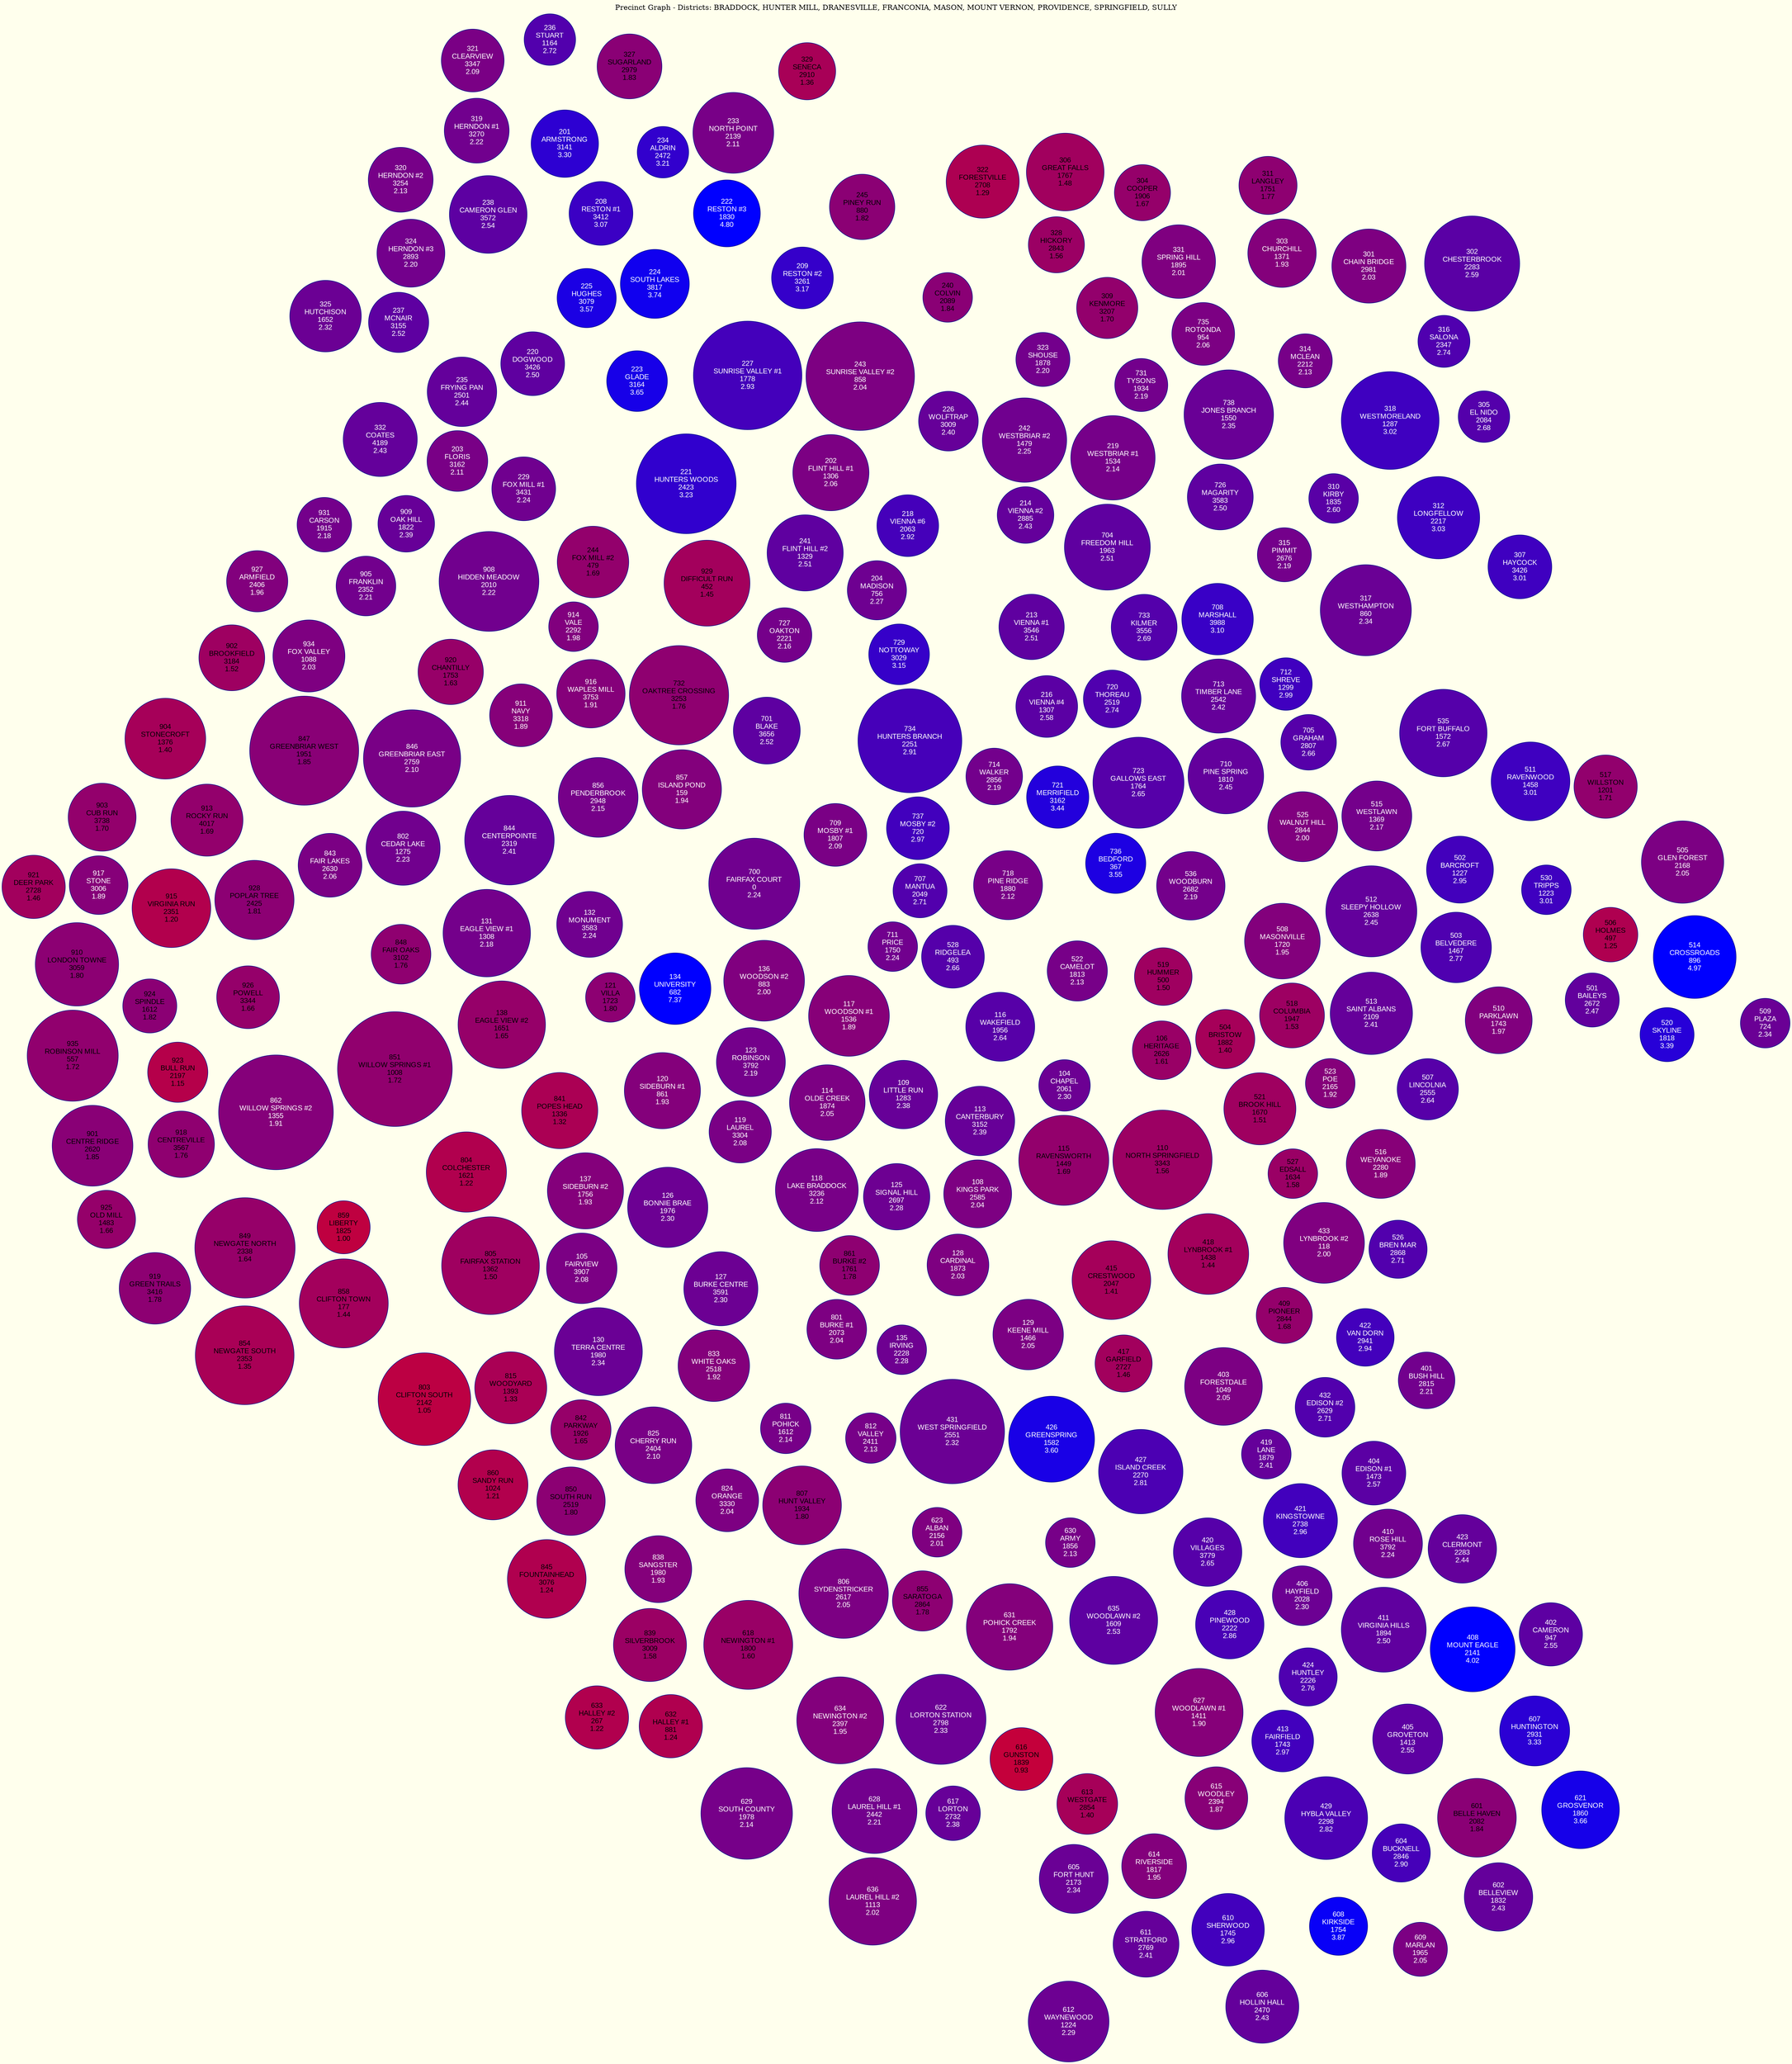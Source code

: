 strict graph G {
	graph [bb="0,0,3396.6,4077.5",
		beautify=true,
		bgcolor="#FFFFED",
		label="Precinct Graph - Districts: BRADDOCK, HUNTER MILL, DRANESVILLE, FRANCONIA, MASON, MOUNT VERNON, PROVIDENCE, SPRINGFIELD, SULLY",
		labelloc=t,
		layout=sfdp,
		lheight=0.21,
		lp="1698.3,4066",
		lwidth=15.18,
		model=subset,
		overlap=false,
		rotation=115,
		smoothing=triangle,
		splines=none
	];
	node [color=darkblue,
		fontname=Arial,
		label="\N",
		shape=circle,
		style=filled
	];
	edge [color="#666666"];
	subgraph BRADDOCK {
		graph [color=blue,
			label="District BRADDOCK"
		];
		104	[fillcolor="#6c0093",
			fontcolor=white,
			height=1.3889,
			label="104\nCHAPEL\n2061\n2.30",
			pos="1562.2,2142.9",
			width=1.3889];
		106	[fillcolor="#990066",
			fontcolor=black,
			height=1.5833,
			label="106\nHERITAGE\n2626\n1.61",
			pos="1683.4,2315.8",
			width=1.5833];
		104 -- 106;
		108	[fillcolor="#7d0082",
			fontcolor=white,
			height=1.8333,
			label="108\nKINGS PARK\n2585\n2.04",
			pos="1228.5,2220",
			width=1.8333];
		104 -- 108;
		113	[fillcolor="#670098",
			fontcolor=white,
			height=1.875,
			label="113\nCANTERBURY\n3152\n2.39",
			pos="1356.8,2078.4",
			width=1.875];
		104 -- 113;
		115	[fillcolor="#93006c",
			fontcolor=black,
			height=2.4306,
			label="115\nRAVENSWORTH\n1449\n1.69",
			pos="1390.1,2293.3",
			width=2.4306];
		104 -- 115;
		116	[fillcolor="#5700a8",
			fontcolor=white,
			height=1.8611,
			label="116\nWAKEFIELD\n1956\n2.64",
			pos="1540.8,2017.3",
			width=1.8611];
		104 -- 116;
		522	[fillcolor="#770088",
			fontcolor=white,
			height=1.625,
			label="522\nCAMELOT\n1813\n2.13",
			pos="1729.9,2062.5",
			width=1.625];
		104 -- 522;
		110	[fillcolor="#9c0063",
			fontcolor=black,
			height=2.6806,
			label="110\nNORTH SPRINGFIELD\n3343\n1.56",
			pos="1563.6,2485.4",
			width=2.6806];
		106 -- 110;
		504	[fillcolor="#a60059",
			fontcolor=black,
			height=1.5972,
			label="504\nBRISTOW\n1882\n1.40",
			pos="1807.3,2424.1",
			width=1.5972];
		106 -- 504;
		519	[fillcolor="#9f0060",
			fontcolor=black,
			height=1.5556,
			label="519\nHUMMER\n500\n1.50",
			pos="1838.4,2237.9",
			width=1.5556];
		106 -- 519;
		521	[fillcolor="#9f0060",
			fontcolor=black,
			height=1.9444,
			label="521\nBROOK HILL\n1670\n1.51",
			pos="1739.2,2560",
			width=1.9444];
		106 -- 521;
		108 -- 113;
		108 -- 115;
		125	[fillcolor="#6d0092",
			fontcolor=white,
			height=1.7917,
			label="125\nSIGNAL HILL\n2697\n2.28",
			pos="1156,2053.3",
			width=1.7917];
		108 -- 125;
		128	[fillcolor="#7e0081",
			fontcolor=white,
			height=1.6667,
			label="128\nCARDINAL\n1873\n2.03",
			pos="1094.4,2323.7",
			width=1.6667];
		108 -- 128;
		113 -- 116;
		113 -- 125;
		116 -- 522;
		117	[fillcolor="#870078",
			fontcolor=white,
			height=2.1806,
			label="117\nWOODSON #1\n1536\n1.89",
			pos="1449.6,1783.3",
			width=2.1806];
		116 -- 117;
		528	[fillcolor="#5500aa",
			fontcolor=white,
			height=1.6944,
			label="528\nRIDGELEA\n493\n2.66",
			pos="1669.2,1881.2",
			width=1.6944];
		116 -- 528;
		110 -- 115;
		110 -- 521;
		415	[fillcolor="#a5005a",
			fontcolor=black,
			height=2.125,
			label="415\nCRESTWOOD\n2047\n1.41",
			pos="1250.8,2482.4",
			width=2.125];
		110 -- 415;
		418	[fillcolor="#a3005c",
			fontcolor=black,
			height=2.1806,
			label="418\nLYNBROOK #1\n1438\n1.44",
			pos="1526.2,2668.4",
			width=2.1806];
		110 -- 418;
		527	[fillcolor="#9a0065",
			fontcolor=black,
			height=1.3356,
			label="527\nEDSALL\n1634\n1.58",
			pos="1691.1,2686.2",
			width=1.3356];
		110 -- 527;
		861	[fillcolor="#8e0071",
			fontcolor=black,
			height=1.6111,
			label="861\nBURKE #2\n1761\n1.78",
			pos="994.92,2083.7",
			width=1.6111];
		125 -- 861;
		128 -- 861;
		128 -- 415;
		129	[fillcolor="#7c0083",
			fontcolor=white,
			height=1.9028,
			label="129\nKEENE MILL\n1466\n2.05",
			pos="1097.6,2461.3",
			width=1.9028];
		128 -- 129;
		135	[fillcolor="#6e0091",
			fontcolor=white,
			height=1.3356,
			label="135\nIRVING\n2228\n2.28",
			pos="949.43,2391.4",
			width=1.3356];
		128 -- 135;
		801	[fillcolor="#7d0082",
			fontcolor=white,
			height=1.6111,
			label="801\nBURKE #1\n2073\n2.04",
			pos="906.52,2261.5",
			width=1.6111];
		128 -- 801;
		117 -- 528;
		123	[fillcolor="#74008b",
			fontcolor=white,
			height=1.8611,
			label="123\nROBINSON\n3792\n2.19",
			pos="1277.3,1608.6",
			width=1.8611];
		117 -- 123;
		700	[fillcolor="#70008f",
			fontcolor=white,
			height=2.4583,
			label="700\nFAIRFAX COURT\n0\n2.24",
			pos="1546.5,1442.7",
			width=2.4583];
		117 -- 700;
		136	[fillcolor="#80007f",
			fontcolor=white,
			height=2.1806,
			label="136\nWOODSON #2\n883\n2.00",
			pos="1431.9,1618",
			width=2.1806];
		117 -- 136;
		711	[fillcolor="#71008e",
			fontcolor=white,
			height=1.3356,
			label="711\nPRICE\n1750\n2.24",
			pos="1584.3,1743.8",
			width=1.3356];
		117 -- 711;
		105	[fillcolor="#7b0084",
			fontcolor=white,
			height=1.9028,
			label="105\nFAIRVIEW\n3907\n2.08",
			pos="788.47,1700.8",
			width=1.9028];
		126	[fillcolor="#6c0093",
			fontcolor=white,
			height=2.1667,
			label="126\nBONNIE BRAE\n1976\n2.30",
			pos="943.07,1752.6",
			width=2.1667];
		105 -- 126;
		127	[fillcolor="#6c0093",
			fontcolor=white,
			height=2,
			label="127\nBURKE CENTRE\n3591\n2.30",
			pos="886.04,1910.8",
			width=2];
		105 -- 127;
		130	[fillcolor="#6a0095",
			fontcolor=white,
			height=2.375,
			label="130\nTERRA CENTRE\n1980\n2.34",
			pos="674.43,1862.9",
			width=2.375];
		105 -- 130;
		137	[fillcolor="#84007b",
			fontcolor=white,
			height=2.0556,
			label="137\nSIDEBURN #2\n1756\n1.93",
			pos="906.95,1550.1",
			width=2.0556];
		105 -- 137;
		805	[fillcolor="#9f0060",
			fontcolor=black,
			height=2.6389,
			label="805\nFAIRFAX STATION\n1362\n1.50",
			pos="708.61,1529",
			width=2.6389];
		105 -- 805;
		815	[fillcolor="#aa0055",
			fontcolor=black,
			height=1.9444,
			label="815\nWOODYARD\n1393\n1.33",
			pos="507,1739.5",
			width=1.9444];
		105 -- 815;
		126 -- 137;
		127 -- 130;
		127 -- 861;
		833	[fillcolor="#84007b",
			fontcolor=white,
			height=1.9306,
			label="833\nWHITE OAKS\n2518\n1.92",
			pos="736.5,2060.4",
			width=1.9306];
		127 -- 833;
		130 -- 815;
		842	[fillcolor="#960069",
			fontcolor=black,
			height=1.625,
			label="842\nPARKWAY\n1926\n1.65",
			pos="498.47,1889.1",
			width=1.625];
		130 -- 842;
		841	[fillcolor="#ab0054",
			fontcolor=black,
			height=2.0556,
			label="841\nPOPES HEAD\n1336\n1.32",
			pos="964.15,1394.1",
			width=2.0556];
		137 -- 841;
		129 -- 415;
		129 -- 135;
		431	[fillcolor="#6b0094",
			fontcolor=white,
			height=2.8194,
			label="431\nWEST SPRINGFIELD\n2551\n2.32",
			pos="919.51,2573.1",
			width=2.8194];
		129 -- 431;
		135 -- 431;
		812	[fillcolor="#770088",
			fontcolor=white,
			height=1.3611,
			label="812\nVALLEY\n2411\n2.13",
			pos="799.36,2414.5",
			width=1.3611];
		135 -- 812;
		109	[fillcolor="#670098",
			fontcolor=white,
			height=1.8472,
			label="109\nLITTLE RUN\n1283\n2.38",
			pos="1331.8,1936.4",
			width=1.8472];
		109 -- 113;
		109 -- 116;
		109 -- 117;
		114	[fillcolor="#7c0083",
			fontcolor=white,
			height=2.0417,
			label="114\nOLDE CREEK\n1874\n2.05",
			pos="1271.7,1770.5",
			width=2.0417];
		109 -- 114;
		118	[fillcolor="#780087",
			fontcolor=white,
			height=2.2361,
			label="118\nLAKE BRADDOCK\n3236\n2.12",
			pos="1109.7,1900.2",
			width=2.2361];
		109 -- 118;
		114 -- 117;
		114 -- 118;
		114 -- 123;
		118 -- 125;
		118 -- 126;
		118 -- 127;
		118 -- 861;
		118 -- 123;
		119	[fillcolor="#7a0085",
			fontcolor=white,
			height=1.6806,
			label="119\nLAUREL\n3304\n2.08",
			pos="1092.5,1700.3",
			width=1.6806];
		118 -- 119;
		123 -- 136;
		134	[fillcolor="#0000ff",
			fontcolor=white,
			height=1.9306,
			label="134\nUNIVERSITY\n682\n7.37",
			pos="1319.3,1461.8",
			width=1.9306];
		123 -- 134;
		136 -- 700;
		119 -- 126;
		119 -- 123;
		120	[fillcolor="#84007b",
			fontcolor=white,
			height=2.0556,
			label="120\nSIDEBURN #1\n861\n1.93",
			pos="1127.3,1539.8",
			width=2.0556];
		119 -- 120;
		134 -- 700;
		134 -- 136;
		120 -- 126;
		120 -- 137;
		120 -- 841;
		120 -- 123;
		120 -- 134;
		121	[fillcolor="#8d0072",
			fontcolor=black,
			height=1.3356,
			label="121\nVILLA\n1723\n1.80",
			pos="1247.2,1276.9",
			width=1.3356];
		121 -- 700;
		121 -- 134;
		132	[fillcolor="#70008f",
			fontcolor=white,
			height=1.7778,
			label="132\nMONUMENT\n3583\n2.24",
			pos="1335.9,1150.1",
			width=1.7778];
		121 -- 132;
		138	[fillcolor="#960069",
			fontcolor=black,
			height=2.3611,
			label="138\nEAGLE VIEW #2\n1651\n1.65",
			pos="996.31,1227",
			width=2.3611];
		121 -- 138;
		132 -- 700;
		132 -- 138;
		848	[fillcolor="#8f0070",
			fontcolor=black,
			height=1.6111,
			label="848\nFAIR OAKS\n3102\n1.76",
			pos="999.86,947.03",
			width=1.6111];
		132 -- 848;
		844	[fillcolor="#65009a",
			fontcolor=white,
			height=2.4167,
			label="844\nCENTERPOINTE\n2319\n2.41",
			pos="1354.5,936.28",
			width=2.4167];
		132 -- 844;
		856	[fillcolor="#760089",
			fontcolor=white,
			height=2.1528,
			label="856\nPENDERBROOK\n2948\n2.15",
			pos="1529.1,1090.7",
			width=2.1528];
		132 -- 856;
		138 -- 848;
		804	[fillcolor="#b1004e",
			fontcolor=black,
			height=2.1667,
			label="804\nCOLCHESTER\n1621\n1.22",
			pos="769.19,1347.7",
			width=2.1667];
		138 -- 804;
		851	[fillcolor="#91006e",
			fontcolor=black,
			height=3.0972,
			label="851\nWILLOW SPRINGS #1\n1008\n1.72",
			pos="791.81,1150",
			width=3.0972];
		138 -- 851;
		131	[fillcolor="#74008b",
			fontcolor=white,
			height=2.3611,
			label="131\nEAGLE VIEW #1\n1308\n2.18",
			pos="1174,1048.8",
			width=2.3611];
		131 -- 132;
		131 -- 138;
		131 -- 848;
	}
	subgraph HUNTERMILL {
		graph [color=blue,
			label="District HUNTER MILL"
		];
		201	[fillcolor="#2d00d2",
			fontcolor=white,
			height=1.8194,
			label="201\nARMSTRONG\n3141\n3.30",
			pos="2426.9,324.07",
			width=1.8194];
		233	[fillcolor="#780087",
			fontcolor=white,
			height=2.1806,
			label="233\nNORTH POINT\n2139\n2.11",
			pos="2597.4,606.83",
			width=2.1806];
		201 -- 233;
		234	[fillcolor="#3200cd",
			fontcolor=white,
			height=1.3889,
			label="234\nALDRIN\n2472\n3.21",
			pos="2459.6,480.12",
			width=1.3889];
		201 -- 234;
		236	[fillcolor="#5200ad",
			fontcolor=white,
			height=1.3889,
			label="236\nSTUART\n1164\n2.72",
			pos="2553.4,174.73",
			width=1.3889];
		201 -- 236;
		238	[fillcolor="#5d00a2",
			fontcolor=white,
			height=2.0972,
			label="238\nCAMERON GLEN\n3572\n2.54",
			pos="2194.4,325.33",
			width=2.0972];
		201 -- 238;
		327	[fillcolor="#8a0075",
			fontcolor=black,
			height=1.75,
			label="327\nSUGARLAND\n2979\n1.83",
			pos="2563.8,333.29",
			width=1.75];
		201 -- 327;
		233 -- 234;
		233 -- 327;
		245	[fillcolor="#8b0074",
			fontcolor=black,
			height=1.7639,
			label="245\nPINEY RUN\n880\n1.82",
			pos="2662.4,819.07",
			width=1.7639];
		233 -- 245;
		329	[fillcolor="#a80057",
			fontcolor=black,
			height=1.5417,
			label="329\nSENECA\n2910\n1.36",
			pos="2739.4,691.97",
			width=1.5417];
		233 -- 329;
		208	[fillcolor="#3b00c4",
			fontcolor=white,
			height=1.7222,
			label="208\nRESTON #1\n3412\n3.07",
			pos="2310.8,509.4",
			width=1.7222];
		234 -- 208;
		236 -- 327;
		319	[fillcolor="#71008e",
			fontcolor=white,
			height=1.75,
			label="319\nHERNDON #1\n3270\n2.22",
			pos="2300.7,177.3",
			width=1.75];
		236 -- 319;
		324	[fillcolor="#73008c",
			fontcolor=white,
			height=1.8333,
			label="324\nHERNDON #3\n2893\n2.20",
			pos="2029.4,191.9",
			width=1.8333];
		238 -- 324;
		245 -- 329;
		240	[fillcolor="#8a0075",
			fontcolor=black,
			height=1.3356,
			label="240\nCOLVIN\n2089\n1.84",
			pos="2670.8,1003.1",
			width=1.3356];
		245 -- 240;
		322	[fillcolor="#ad0052",
			fontcolor=black,
			height=1.9722,
			label="322\nFORESTVILLE\n2708\n1.29",
			pos="2827.7,883.42",
			width=1.9722];
		245 -- 322;
		208 -- 238;
		209	[fillcolor="#3500ca",
			fontcolor=white,
			height=1.6667,
			label="209\nRESTON #2\n3261\n3.17",
			pos="2441.5,757.12",
			width=1.6667];
		208 -- 209;
		222	[fillcolor="#0000ff",
			fontcolor=white,
			height=1.8056,
			label="222\nRESTON #3\n1830\n4.80",
			pos="2445.9,619.96",
			width=1.8056];
		208 -- 222;
		224	[fillcolor="#1000ef",
			fontcolor=white,
			height=1.8611,
			label="224\nSOUTH LAKES\n3817\n3.74",
			pos="2287.2,646.57",
			width=1.8611];
		208 -- 224;
		202	[fillcolor="#7c0083",
			fontcolor=white,
			height=2.0556,
			label="202\nFLINT HILL #1\n1306\n2.06",
			pos="2266.7,1052.6",
			width=2.0556];
		218	[fillcolor="#4500ba",
			fontcolor=white,
			height=1.6667,
			label="218\nVIENNA #6\n2063\n2.92",
			pos="2268.1,1312.9",
			width=1.6667];
		202 -- 218;
		221	[fillcolor="#3100ce",
			fontcolor=white,
			height=2.6944,
			label="221\nHUNTERS WOODS\n2423\n3.23",
			pos="2048.6,811.1",
			width=2.6944];
		202 -- 221;
		226	[fillcolor="#660099",
			fontcolor=white,
			height=1.6111,
			label="226\nWOLFTRAP\n3009\n2.40",
			pos="2450.7,1123.2",
			width=1.6111];
		202 -- 226;
		241	[fillcolor="#5f00a0",
			fontcolor=white,
			height=2.0556,
			label="241\nFLINT HILL #2\n1329\n2.51",
			pos="2103.8,1094.4",
			width=2.0556];
		202 -- 241;
		243	[fillcolor="#7d0082",
			fontcolor=white,
			height=2.9306,
			label="243\nSUNRISE VALLEY #2\n858\n2.04",
			pos="2478.4,951.55",
			width=2.9306];
		202 -- 243;
		218 -- 241;
		229	[fillcolor="#70008f",
			fontcolor=white,
			height=1.7222,
			label="229\nFOX MILL #1\n3431\n2.24",
			pos="1902.6,603.58",
			width=1.7222];
		221 -- 229;
		227	[fillcolor="#4400bb",
			fontcolor=white,
			height=2.9306,
			label="227\nSUNRISE VALLEY #1\n1778\n2.93",
			pos="2259.3,827.19",
			width=2.9306];
		221 -- 227;
		223	[fillcolor="#1700e8",
			fontcolor=white,
			height=1.6389,
			label="223\nGLADE\n3164\n3.65",
			pos="2110.9,645.93",
			width=1.6389];
		221 -- 223;
		244	[fillcolor="#93006c",
			fontcolor=black,
			height=1.9306,
			label="244\nFOX MILL #2\n479\n1.69",
			pos="1873.3,743.21",
			width=1.9306];
		221 -- 244;
		914	[fillcolor="#81007e",
			fontcolor=white,
			height=1.3356,
			label="914\nVALE\n2292\n1.98",
			pos="1747.7,834.13",
			width=1.3356];
		221 -- 914;
		929	[fillcolor="#a3005c",
			fontcolor=black,
			height=2.3194,
			label="929\nDIFFICULT RUN\n452\n1.45",
			pos="1938.1,1000.2",
			width=2.3194];
		221 -- 929;
		226 -- 243;
		226 -- 240;
		242	[fillcolor="#70008f",
			fontcolor=white,
			height=2.2778,
			label="242\nWESTBRIAR #2\n1479\n2.25",
			pos="2536.3,1271.2",
			width=2.2778];
		226 -- 242;
		241 -- 929;
		727	[fillcolor="#75008a",
			fontcolor=white,
			height=1.4722,
			label="727\nOAKTON\n2221\n2.16",
			pos="1966.6,1198.2",
			width=1.4722];
		241 -- 727;
		229 -- 244;
		220	[fillcolor="#5f00a0",
			fontcolor=white,
			height=1.7222,
			label="220\nDOGWOOD\n3426\n2.50",
			pos="2034.6,503.07",
			width=1.7222];
		229 -- 220;
		908	[fillcolor="#71008e",
			fontcolor=white,
			height=2.6944,
			label="908\nHIDDEN MEADOW\n2010\n2.22",
			pos="1693.9,657.54",
			width=2.6944];
		229 -- 908;
		227 -- 243;
		223 -- 227;
		223 -- 224;
		225	[fillcolor="#1b00e4",
			fontcolor=white,
			height=1.5972,
			label="225\nHUGHES\n3079\n3.57",
			pos="2162.2,514",
			width=1.5972];
		223 -- 225;
		244 -- 914;
		240 -- 243;
		309	[fillcolor="#93006c",
			fontcolor=black,
			height=1.6528,
			label="309\nKENMORE\n3207\n1.70",
			pos="2826.8,1300.8",
			width=1.6528];
		240 -- 309;
		323	[fillcolor="#73008c",
			fontcolor=white,
			height=1.4583,
			label="323\nSHOUSE\n1878\n2.20",
			pos="2704.5,1199.2",
			width=1.4583];
		240 -- 323;
		328	[fillcolor="#9b0064",
			fontcolor=black,
			height=1.5139,
			label="328\nHICKORY\n2843\n1.56",
			pos="2851,1102.5",
			width=1.5139];
		240 -- 328;
		242 -- 323;
		203	[fillcolor="#790086",
			fontcolor=white,
			height=1.6389,
			label="203\nFLORIS\n3162\n2.11",
			pos="1771.5,493.46",
			width=1.6389];
		203 -- 229;
		235	[fillcolor="#64009b",
			fontcolor=white,
			height=1.875,
			label="235\nFRYING PAN\n2501\n2.44",
			pos="1906.2,362.12",
			width=1.875];
		203 -- 235;
		332	[fillcolor="#64009b",
			fontcolor=white,
			height=2,
			label="332\nCOATES\n4189\n2.43",
			pos="1754.7,219.21",
			width=2];
		203 -- 332;
		909	[fillcolor="#670098",
			fontcolor=white,
			height=1.5278,
			label="909\nOAK HILL\n1822\n2.39",
			pos="1733.7,363.8",
			width=1.5278];
		203 -- 909;
		931	[fillcolor="#74008b",
			fontcolor=white,
			height=1.4722,
			label="931\nCARSON\n1915\n2.18",
			pos="1616.2,238.06",
			width=1.4722];
		203 -- 931;
		235 -- 324;
		235 -- 332;
		237	[fillcolor="#5e00a1",
			fontcolor=white,
			height=1.625,
			label="237\nMCNAIR\n3155\n2.52",
			pos="1896.8,228.1",
			width=1.625];
		235 -- 237;
		220 -- 238;
		220 -- 208;
		220 -- 324;
		220 -- 221;
		220 -- 223;
		220 -- 203;
		220 -- 235;
		220 -- 237;
		220 -- 225;
		237 -- 324;
		237 -- 332;
		204	[fillcolor="#6e0091",
			fontcolor=white,
			height=1.5972,
			label="204\nMADISON\n756\n2.27",
			pos="2142.6,1235.1",
			width=1.5972];
		204 -- 218;
		204 -- 241;
		204 -- 727;
		729	[fillcolor="#3600c9",
			fontcolor=white,
			height=1.6389,
			label="729\nNOTTOWAY\n3029\n3.15",
			pos="2078.6,1359.9",
			width=1.6389];
		204 -- 729;
		209 -- 233;
		209 -- 245;
		209 -- 227;
		209 -- 240;
		209 -- 222;
		209 -- 224;
		222 -- 234;
		224 -- 227;
		224 -- 220;
		224 -- 225;
		213	[fillcolor="#5f00a0",
			fontcolor=white,
			height=1.7639,
			label="213\nVIENNA #1\n3546\n2.51",
			pos="2227.6,1570.3",
			width=1.7639];
		213 -- 218;
		214	[fillcolor="#64009b",
			fontcolor=white,
			height=1.5278,
			label="214\nVIENNA #2\n2885\n2.43",
			pos="2391.2,1375.1",
			width=1.5278];
		213 -- 214;
		216	[fillcolor="#5b00a4",
			fontcolor=white,
			height=1.6667,
			label="216\nVIENNA #4\n1307\n2.58",
			pos="2141.2,1704.3",
			width=1.6667];
		213 -- 216;
		704	[fillcolor="#5f00a0",
			fontcolor=white,
			height=2.3194,
			label="704\nFREEDOM HILL\n1963\n2.51",
			pos="2464.7,1618.1",
			width=2.3194];
		213 -- 704;
		720	[fillcolor="#5000af",
			fontcolor=white,
			height=1.5556,
			label="720\nTHOREAU\n2519\n2.74",
			pos="2254.9,1832",
			width=1.5556];
		213 -- 720;
		733	[fillcolor="#5400ab",
			fontcolor=white,
			height=1.7778,
			label="733\nKILMER\n3556\n2.69",
			pos="2383.1,1774.5",
			width=1.7778];
		213 -- 733;
		214 -- 202;
		214 -- 218;
		214 -- 226;
		214 -- 242;
		219	[fillcolor="#760089",
			fontcolor=white,
			height=2.2778,
			label="219\nWESTBRIAR #1\n1534\n2.14",
			pos="2576.5,1443.2",
			width=2.2778];
		214 -- 219;
		216 -- 720;
		714	[fillcolor="#73008c",
			fontcolor=white,
			height=1.5278,
			label="714\nWALKER\n2856\n2.19",
			pos="1991,1730.6",
			width=1.5278];
		216 -- 714;
		219 -- 242;
		219 -- 704;
		731	[fillcolor="#73008c",
			fontcolor=white,
			height=1.4306,
			label="731\nTYSONS\n1934\n2.19",
			pos="2682,1584.8",
			width=1.4306];
		219 -- 731;
	}
	subgraph DRANESVILLE {
		graph [color=blue,
			label="District DRANESVILLE"
		];
		201;
		327;
		201 -- 327;
		233;
		233 -- 327;
		329;
		233 -- 329;
		236;
		236 -- 327;
		319;
		236 -- 319;
		238;
		324;
		238 -- 324;
		327 -- 329;
		245;
		245 -- 329;
		322;
		245 -- 322;
		319 -- 327;
		319 -- 324;
		320	[fillcolor="#770088",
			fontcolor=white,
			height=1.75,
			label="320\nHERNDON #2\n3254\n2.13",
			pos="2166.5,79.062",
			width=1.75];
		319 -- 320;
		321	[fillcolor="#7a0085",
			fontcolor=white,
			height=1.6944,
			label="321\nCLEARVIEW\n3347\n2.09",
			pos="2432.9,87.532",
			width=1.6944];
		319 -- 321;
		332;
		324 -- 332;
		325	[fillcolor="#6b0094",
			fontcolor=white,
			height=1.9306,
			label="325\nHUTCHISON\n1652\n2.32",
			pos="1867.7,69.5",
			width=1.9306];
		324 -- 325;
		240;
		309;
		240 -- 309;
		323;
		240 -- 323;
		328;
		240 -- 328;
		242;
		242 -- 323;
		203;
		203 -- 332;
		235;
		235 -- 332;
		927	[fillcolor="#82007d",
			fontcolor=white,
			height=1.6528,
			label="927\nARMFIELD\n2406\n1.96",
			pos="1492,221.04",
			width=1.6528];
		332 -- 927;
		220;
		220 -- 324;
		237;
		237 -- 324;
		237 -- 332;
		309 -- 323;
		309 -- 328;
		731;
		309 -- 731;
		331	[fillcolor="#7f0080",
			fontcolor=white,
			height=1.9861,
			label="331\nSPRING HILL\n1895\n2.01",
			pos="2984.2,1431",
			width=1.9861];
		309 -- 331;
		219;
		323 -- 219;
		322 -- 329;
		322 -- 328;
		325 -- 332;
		320 -- 324;
		320 -- 325;
		320 -- 321;
		321 -- 327;
		738	[fillcolor="#690096",
			fontcolor=white,
			height=2.4167,
			label="738\nJONES BRANCH\n1550\n2.35",
			pos="2827.7,1731.4",
			width=2.4167];
		331 -- 738;
		301	[fillcolor="#7e0081",
			fontcolor=white,
			height=2,
			label="301\nCHAIN BRIDGE\n2981\n2.03",
			pos="3176,1710.3",
			width=2];
		302	[fillcolor="#5a00a5",
			fontcolor=white,
			height=2.5694,
			label="302\nCHESTERBROOK\n2283\n2.59",
			pos="3304.1,1884.8",
			width=2.5694];
		301 -- 302;
		303	[fillcolor="#84007b",
			fontcolor=white,
			height=1.8472,
			label="303\nCHURCHILL\n1371\n1.93",
			pos="3131.5,1562.1",
			width=1.8472];
		301 -- 303;
		311	[fillcolor="#8e0071",
			fontcolor=black,
			height=1.5694,
			label="311\nLANGLEY\n1751\n1.77",
			pos="3262.5,1445.5",
			width=1.5694];
		301 -- 311;
		314	[fillcolor="#770088",
			fontcolor=white,
			height=1.4583,
			label="314\nMCLEAN\n2212\n2.13",
			pos="2979.4,1760.8",
			width=1.4583];
		301 -- 314;
		316	[fillcolor="#5000af",
			fontcolor=white,
			height=1.4028,
			label="316\nSALONA\n2347\n2.74",
			pos="3152.9,1920.5",
			width=1.4028];
		301 -- 316;
		302 -- 316;
		305	[fillcolor="#5400ab",
			fontcolor=white,
			height=1.3889,
			label="305\nEL NIDO\n2084\n2.68",
			pos="3102.7,2074.6",
			width=1.3889];
		302 -- 305;
		303 -- 311;
		303 -- 314;
		304	[fillcolor="#95006a",
			fontcolor=black,
			height=1.5139,
			label="304\nCOOPER\n1906\n1.67",
			pos="3033,1282.8",
			width=1.5139];
		303 -- 304;
		314 -- 331;
		318	[fillcolor="#3f00c0",
			fontcolor=white,
			height=2.6389,
			label="318\nWESTMORELAND\n1287\n3.02",
			pos="2999.4,1921.4",
			width=2.6389];
		314 -- 318;
		726	[fillcolor="#5f00a0",
			fontcolor=white,
			height=1.7778,
			label="726\nMAGARITY\n3583\n2.50",
			pos="2632.7,1770.5",
			width=1.7778];
		314 -- 726;
		316 -- 318;
		305 -- 316;
		305 -- 318;
		307	[fillcolor="#3f00c0",
			fontcolor=white,
			height=1.7222,
			label="307\nHAYCOCK\n3426\n3.01",
			pos="2862.9,2256.2",
			width=1.7222];
		305 -- 307;
		312	[fillcolor="#3e00c1",
			fontcolor=white,
			height=2.2222,
			label="312\nLONGFELLOW\n2217\n3.03",
			pos="2862.1,2104.5",
			width=2.2222];
		305 -- 312;
		304 -- 309;
		304 -- 328;
		304 -- 331;
		304 -- 311;
		306	[fillcolor="#a1005e",
			fontcolor=black,
			height=2.0972,
			label="306\nGREAT FALLS\n1767\n1.48",
			pos="2989.4,1035.2",
			width=2.0972];
		304 -- 306;
		307 -- 312;
		317	[fillcolor="#6a0095",
			fontcolor=white,
			height=2.4583,
			label="317\nWESTHAMPTON\n860\n2.34",
			pos="2682.4,2076.9",
			width=2.4583];
		307 -- 317;
		312 -- 318;
		312 -- 317;
		306 -- 328;
		306 -- 322;
		708	[fillcolor="#3900c6",
			fontcolor=white,
			height=1.9306,
			label="708\nMARSHALL\n3988\n3.10",
			pos="2511.5,1916.7",
			width=1.9306];
		317 -- 708;
		310	[fillcolor="#5900a6",
			fontcolor=white,
			height=1.3356,
			label="310\nKIRBY\n1835\n2.60",
			pos="2820.4,1902.9",
			width=1.3356];
		310 -- 314;
		310 -- 318;
		310 -- 312;
		315	[fillcolor="#74008b",
			fontcolor=white,
			height=1.4583,
			label="315\nPIMMIT\n2676\n2.19",
			pos="2641.7,1907.8",
			width=1.4583];
		310 -- 315;
		315 -- 726;
		315 -- 317;
		315 -- 708;
	}
	subgraph FRANCONIA {
		graph [color=blue,
			label="District FRANCONIA"
		];
		110;
		415;
		110 -- 415;
		128;
		128 -- 415;
		418;
		415 -- 418;
		417	[fillcolor="#a2005d",
			fontcolor=black,
			height=1.5417,
			label="417\nGARFIELD\n2727\n1.46",
			pos="1194.2,2693",
			width=1.5417];
		415 -- 417;
		433	[fillcolor="#800080",
			fontcolor=white,
			height=2.1806,
			label="433\nLYNBROOK #2\n118\n2.00",
			pos="1661.8,2863.3",
			width=2.1806];
		418 -- 433;
		527;
		129;
		129 -- 415;
		431;
		129 -- 431;
		135;
		135 -- 431;
		812;
		431 -- 812;
		623	[fillcolor="#7f0080",
			fontcolor=white,
			height=1.3356,
			label="623\nALBAN\n2156\n2.01",
			pos="772.52,2762.8",
			width=1.3356];
		431 -- 623;
		855	[fillcolor="#8d0072",
			fontcolor=black,
			height=1.625,
			label="855\nSARATOGA\n2864\n1.78",
			pos="677.02,2648.1",
			width=1.625];
		431 -- 855;
		417 -- 418;
		417 -- 431;
		417 -- 623;
		426	[fillcolor="#1900e6",
			fontcolor=white,
			height=2.3194,
			label="426\nGREENSPRING\n1582\n3.60",
			pos="1026.1,2766.1",
			width=2.3194];
		417 -- 426;
		427	[fillcolor="#4c00b3",
			fontcolor=white,
			height=2.2778,
			label="427\nISLAND CREEK\n2270\n2.81",
			pos="1205.8,2879.9",
			width=2.2778];
		417 -- 427;
		630	[fillcolor="#770088",
			fontcolor=white,
			height=1.3356,
			label="630\nARMY\n1856\n2.13",
			pos="1000.3,2905.7",
			width=1.3356];
		417 -- 630;
		433 -- 527;
		401	[fillcolor="#72008d",
			fontcolor=white,
			height=1.5278,
			label="401\nBUSH HILL\n2815\n2.21",
			pos="1643.3,3154",
			width=1.5278];
		410	[fillcolor="#71008e",
			fontcolor=white,
			height=1.8611,
			label="410\nROSE HILL\n3792\n2.24",
			pos="1446.7,3265.4",
			width=1.8611];
		401 -- 410;
		422	[fillcolor="#4300bc",
			fontcolor=white,
			height=1.5556,
			label="422\nVAN DORN\n2941\n2.94",
			pos="1630.5,3005.8",
			width=1.5556];
		401 -- 422;
		423	[fillcolor="#64009b",
			fontcolor=white,
			height=1.8472,
			label="423\nCLERMONT\n2283\n2.44",
			pos="1558.5,3438.4",
			width=1.8472];
		401 -- 423;
		526	[fillcolor="#5200ad",
			fontcolor=white,
			height=1.5694,
			label="526\nBREN MAR\n2868\n2.71",
			pos="1805.4,2999.2",
			width=1.5694];
		401 -- 526;
		410 -- 423;
		420	[fillcolor="#5600a9",
			fontcolor=white,
			height=1.8472,
			label="420\nVILLAGES\n3779\n2.65",
			pos="1208.5,3064.4",
			width=1.8472];
		410 -- 420;
		411	[fillcolor="#60009f",
			fontcolor=white,
			height=2.2917,
			label="411\nVIRGINIA HILLS\n1894\n2.50",
			pos="1340.9,3423",
			width=2.2917];
		410 -- 411;
		432	[fillcolor="#5200ad",
			fontcolor=white,
			height=1.6111,
			label="432\nEDISON #2\n2629\n2.71",
			pos="1502.1,2995.8",
			width=1.6111];
		422 -- 432;
		408	[fillcolor="#0000ff",
			fontcolor=white,
			height=2.2917,
			label="408\nMOUNT EAGLE\n2141\n4.02",
			pos="1414.7,3596.1",
			width=2.2917];
		423 -- 408;
		420 -- 427;
		420 -- 630;
		421	[fillcolor="#4200bd",
			fontcolor=white,
			height=2,
			label="421\nKINGSTOWNE\n2738\n2.96",
			pos="1362.5,3109.5",
			width=2];
		420 -- 421;
		635	[fillcolor="#5e00a1",
			fontcolor=white,
			height=2.375,
			label="635\nWOODLAWN #2\n1609\n2.53",
			pos="1014,3047.4",
			width=2.375];
		420 -- 635;
		411 -- 423;
		406	[fillcolor="#6c0093",
			fontcolor=white,
			height=1.6111,
			label="406\nHAYFIELD\n2028\n2.30",
			pos="1297.3,3248.2",
			width=1.6111];
		411 -- 406;
		408 -- 411;
		607	[fillcolor="#2b00d4",
			fontcolor=white,
			height=1.8889,
			label="607\nHUNTINGTON\n2931\n3.33",
			pos="1439.3,3754.7",
			width=1.8889];
		408 -- 607;
		402	[fillcolor="#5d00a2",
			fontcolor=white,
			height=1.7083,
			label="402\nCAMERON\n947\n2.55",
			pos="1577.2,3715.3",
			width=1.7083];
		402 -- 423;
		402 -- 408;
		402 -- 607;
		621	[fillcolor="#1600e9",
			fontcolor=white,
			height=2.0972,
			label="621\nGROSVENOR\n1860\n3.66",
			pos="1397.5,3906.3",
			width=2.0972];
		402 -- 621;
		403	[fillcolor="#7c0083",
			fontcolor=white,
			height=2.0972,
			label="403\nFORESTDALE\n1049\n2.05",
			pos="1376.5,2849.6",
			width=2.0972];
		403 -- 417;
		403 -- 432;
		409	[fillcolor="#94006b",
			fontcolor=black,
			height=1.5139,
			label="409\nPIONEER\n2844\n1.68",
			pos="1517.1,2809.5",
			width=1.5139];
		403 -- 409;
		409 -- 417;
		409 -- 433;
		409 -- 422;
		409 -- 526;
		426 -- 431;
		427 -- 630;
		404	[fillcolor="#5b00a4",
			fontcolor=white,
			height=1.7222,
			label="404\nEDISON #1\n1473\n2.57",
			pos="1504.5,3128.3",
			width=1.7222];
		404 -- 410;
		404 -- 422;
		404 -- 420;
		404 -- 432;
		404 -- 421;
		421 -- 432;
		421 -- 427;
		405	[fillcolor="#5d00a2",
			fontcolor=white,
			height=1.8889,
			label="405\nGROVETON\n1413\n2.55",
			pos="1229.6,3682.6",
			width=1.8889];
		405 -- 411;
		405 -- 408;
		424	[fillcolor="#4f00b0",
			fontcolor=white,
			height=1.5694,
			label="424\nHUNTLEY\n2226\n2.76",
			pos="1190.9,3370.9",
			width=1.5694];
		405 -- 424;
		429	[fillcolor="#4b00b4",
			fontcolor=white,
			height=2.2361,
			label="429\nHYBLA VALLEY\n2298\n2.82",
			pos="1031.1,3633.7",
			width=2.2361];
		405 -- 429;
		604	[fillcolor="#4600b9",
			fontcolor=white,
			height=1.5694,
			label="604\nBUCKNELL\n2846\n2.90",
			pos="1076.1,3780.4",
			width=1.5694];
		405 -- 604;
		601	[fillcolor="#8a0075",
			fontcolor=black,
			height=2.125,
			label="601\nBELLE HAVEN\n2082\n1.84",
			pos="1233.6,3835.2",
			width=2.125];
		405 -- 601;
		424 -- 411;
		424 -- 635;
		424 -- 429;
		428	[fillcolor="#4900b6",
			fontcolor=white,
			height=1.8472,
			label="428\nPINEWOOD\n2222\n2.86",
			pos="1164.7,3207.4",
			width=1.8472];
		424 -- 428;
		627	[fillcolor="#860079",
			fontcolor=white,
			height=2.375,
			label="627\nWOODLAWN #1\n1411\n1.90",
			pos="987.25,3226.5",
			width=2.375];
		424 -- 627;
		429 -- 604;
		608	[fillcolor="#0800f7",
			fontcolor=white,
			height=1.5694,
			label="608\nKIRKSIDE\n1754\n3.87",
			pos="926.54,3782.7",
			width=1.5694];
		429 -- 608;
		610	[fillcolor="#4200bd",
			fontcolor=white,
			height=1.9583,
			label="610\nSHERWOOD\n1745\n2.96",
			pos="852.47,3647.6",
			width=1.9583];
		429 -- 610;
		406 -- 410;
		406 -- 420;
		406 -- 635;
		406 -- 424;
		428 -- 403;
		428 -- 627;
		615	[fillcolor="#880077",
			fontcolor=white,
			height=1.6944,
			label="615\nWOODLEY\n2394\n1.87",
			pos="933.49,3381",
			width=1.6944];
		428 -- 615;
		413	[fillcolor="#4200bd",
			fontcolor=white,
			height=1.6667,
			label="413\nFAIRFIELD\n1743\n2.97",
			pos="1066.1,3484.6",
			width=1.6667];
		413 -- 424;
		413 -- 429;
		413 -- 428;
		413 -- 615;
		419	[fillcolor="#65009a",
			fontcolor=white,
			height=1.3356,
			label="419\nLANE\n1879\n2.41",
			pos="1368.6,2981.3",
			width=1.3356];
		419 -- 432;
		419 -- 427;
		419 -- 421;
	}
	subgraph MASON {
		graph [color=blue,
			label="District MASON"
		];
		104;
		522;
		104 -- 522;
		106;
		504;
		106 -- 504;
		519;
		106 -- 519;
		521;
		106 -- 521;
		116;
		116 -- 522;
		528;
		116 -- 528;
		522 -- 528;
		718	[fillcolor="#780087",
			fontcolor=white,
			height=1.8611,
			label="718\nPINE RIDGE\n1880\n2.12",
			pos="1807.6,1894.5",
			width=1.8611];
		522 -- 718;
		736	[fillcolor="#1d00e2",
			fontcolor=white,
			height=1.625,
			label="736\nBEDFORD\n367\n3.55",
			pos="1975.5,2014.4",
			width=1.625];
		522 -- 736;
		110;
		110 -- 521;
		527;
		110 -- 527;
		504 -- 521;
		518	[fillcolor="#9d0062",
			fontcolor=black,
			height=1.75,
			label="518\nCOLUMBIA\n1947\n1.53",
			pos="1936.5,2461",
			width=1.75];
		504 -- 518;
		519 -- 522;
		536	[fillcolor="#74008b",
			fontcolor=white,
			height=1.8472,
			label="536\nWOODBURN\n2682\n2.19",
			pos="2051.8,2148",
			width=1.8472];
		519 -- 536;
		521 -- 527;
		523	[fillcolor="#85007a",
			fontcolor=white,
			height=1.3356,
			label="523\nPOE\n2165\n1.92",
			pos="1866.2,2664",
			width=1.3356];
		521 -- 523;
		117;
		117 -- 528;
		711;
		528 -- 711;
		528 -- 718;
		418;
		527 -- 418;
		433;
		433 -- 527;
		401;
		526;
		401 -- 526;
		526 -- 527;
		518 -- 519;
		518 -- 521;
		512	[fillcolor="#63009c",
			fontcolor=white,
			height=2.4583,
			label="512\nSLEEPY HOLLOW\n2638\n2.45",
			pos="2224.7,2473.7",
			width=2.4583];
		518 -- 512;
		536 -- 736;
		710	[fillcolor="#63009c",
			fontcolor=white,
			height=2.0417,
			label="710\nPINE SPRING\n1810\n2.45",
			pos="2208.3,2155.2",
			width=2.0417];
		536 -- 710;
		523 -- 527;
		523 -- 518;
		501	[fillcolor="#62009d",
			fontcolor=white,
			height=1.4583,
			label="501\nBAILEYS\n2672\n2.47",
			pos="2208.2,2851.7",
			width=1.4583];
		506	[fillcolor="#af0050",
			fontcolor=black,
			height=1.4722,
			label="506\nHOLMES\n497\n1.25",
			pos="2490.9,2882.4",
			width=1.4722];
		501 -- 506;
		510	[fillcolor="#81007e",
			fontcolor=white,
			height=1.8056,
			label="510\nPARKLAWN\n1743\n1.97",
			pos="2082.6,2787.2",
			width=1.8056];
		501 -- 510;
		520	[fillcolor="#2700d8",
			fontcolor=white,
			height=1.4583,
			label="520\nSKYLINE\n1818\n3.39",
			pos="2308.4,3048.7",
			width=1.4583];
		501 -- 520;
		530	[fillcolor="#3f00c0",
			fontcolor=white,
			height=1.3356,
			label="530\nTRIPPS\n1223\n3.01",
			pos="2446,2741.1",
			width=1.3356];
		506 -- 530;
		502	[fillcolor="#4300bc",
			fontcolor=white,
			height=1.8056,
			label="502\nBARCROFT\n1227\n2.95",
			pos="2390.5,2575.9",
			width=1.8056];
		502 -- 530;
		503	[fillcolor="#4f00b0",
			fontcolor=white,
			height=1.9028,
			label="503\nBELVEDERE\n1467\n2.77",
			pos="2220.6,2645.6",
			width=1.9028];
		502 -- 503;
		511	[fillcolor="#3f00c0",
			fontcolor=white,
			height=2.125,
			label="511\nRAVENWOOD\n1458\n3.01",
			pos="2542.6,2598.1",
			width=2.125];
		502 -- 511;
		502 -- 512;
		503 -- 510;
		503 -- 530;
		503 -- 512;
		513	[fillcolor="#65009a",
			fontcolor=white,
			height=2.2222,
			label="513\nSAINT ALBANS\n2109\n2.41",
			pos="2040.6,2616.9",
			width=2.2222];
		503 -- 513;
		511 -- 530;
		511 -- 512;
		517	[fillcolor="#92006d",
			fontcolor=black,
			height=1.7083,
			label="517\nWILLSTON\n1201\n1.71",
			pos="2629.1,2760.8",
			width=1.7083];
		511 -- 517;
		512 -- 513;
		515	[fillcolor="#74008b",
			fontcolor=white,
			height=1.8889,
			label="515\nWESTLAWN\n1369\n2.17",
			pos="2389.2,2427.9",
			width=1.8889];
		512 -- 515;
		525	[fillcolor="#80007f",
			fontcolor=white,
			height=1.8889,
			label="525\nWALNUT HILL\n2844\n2.00",
			pos="2227.7,2307",
			width=1.8889];
		512 -- 525;
		535	[fillcolor="#5500aa",
			fontcolor=white,
			height=2.3611,
			label="535\nFORT BUFFALO\n1572\n2.67",
			pos="2550.3,2351.2",
			width=2.3611];
		512 -- 535;
		513 -- 518;
		513 -- 523;
		515 -- 525;
		515 -- 535;
		705	[fillcolor="#5600a9",
			fontcolor=white,
			height=1.5,
			label="705\nGRAHAM\n2807\n2.66",
			pos="2415.8,2204.1",
			width=1.5];
		515 -- 705;
		525 -- 536;
		525 -- 710;
		525 -- 705;
		535 -- 705;
		505	[fillcolor="#7c0083",
			fontcolor=white,
			height=2.2222,
			label="505\nGLEN FOREST\n2168\n2.05",
			pos="2632,2931.1",
			width=2.2222];
		505 -- 506;
		505 -- 530;
		505 -- 517;
		514	[fillcolor="#0000ff",
			fontcolor=white,
			height=2.2361,
			label="514\nCROSSROADS\n896\n4.97",
			pos="2349.3,2906.7",
			width=2.2361];
		505 -- 514;
		514 -- 520;
		507	[fillcolor="#5700a8",
			fontcolor=white,
			height=1.6528,
			label="507\nLINCOLNIA\n2555\n2.64",
			pos="1949.9,2797.7",
			width=1.6528];
		507 -- 523;
		507 -- 510;
		507 -- 513;
		516	[fillcolor="#870078",
			fontcolor=white,
			height=1.8611,
			label="516\nWEYANOKE\n2280\n1.89",
			pos="1815.4,2806.9",
			width=1.8611];
		507 -- 516;
		516 -- 527;
		516 -- 526;
		516 -- 523;
		508	[fillcolor="#83007c",
			fontcolor=white,
			height=2.0417,
			label="508\nMASONVILLE\n1720\n1.95",
			pos="2053.2,2310.2",
			width=2.0417];
		508 -- 518;
		508 -- 536;
		508 -- 512;
		508 -- 513;
		509	[fillcolor="#6a0095",
			fontcolor=white,
			height=1.3356,
			label="509\nPLAZA\n724\n2.34",
			pos="2490.7,2997.7",
			width=1.3356];
		509 -- 520;
		509 -- 514;
	}
	subgraph MOUNTVERNON {
		graph [color=blue,
			label="District MOUNT VERNON"
		];
		431;
		623;
		431 -- 623;
		417;
		417 -- 623;
		855;
		623 -- 855;
		630;
		623 -- 630;
		634	[fillcolor="#83007c",
			fontcolor=white,
			height=2.3472,
			label="634\nNEWINGTON #2\n2397\n1.95",
			pos="445.9,2589.8",
			width=2.3472];
		623 -- 634;
		420;
		635;
		420 -- 635;
		408;
		607;
		408 -- 607;
		621;
		607 -- 621;
		427;
		427 -- 630;
		630 -- 635;
		631	[fillcolor="#84007b",
			fontcolor=white,
			height=2.3333,
			label="631\nPOHICK CREEK\n1792\n1.94",
			pos="808.53,2913.1",
			width=2.3333];
		630 -- 631;
		405;
		604;
		405 -- 604;
		424;
		424 -- 635;
		627;
		424 -- 627;
		429;
		429 -- 604;
		608;
		429 -- 608;
		610;
		429 -- 610;
		604 -- 608;
		609	[fillcolor="#7c0083",
			fontcolor=white,
			height=1.4583,
			label="609\nMARLAN\n1965\n2.05",
			pos="1029.6,3899.8",
			width=1.4583];
		604 -- 609;
		601;
		601 -- 607;
		601 -- 621;
		601 -- 604;
		601 -- 609;
		602	[fillcolor="#64009b",
			fontcolor=white,
			height=1.8472,
			label="602\nBELLEVIEW\n1832\n2.43",
			pos="1177,3988",
			width=1.8472];
		601 -- 602;
		406;
		406 -- 635;
		428;
		428 -- 627;
		615;
		428 -- 615;
		627 -- 635;
		608 -- 610;
		608 -- 609;
		606	[fillcolor="#64009b",
			fontcolor=white,
			height=1.9722,
			label="606\nHOLLIN HALL\n2470\n2.43",
			pos="761.08,3802.3",
			width=1.9722];
		608 -- 606;
		611	[fillcolor="#65009a",
			fontcolor=white,
			height=1.7778,
			label="611\nSTRATFORD\n2769\n2.41",
			pos="677.57,3641.4",
			width=1.7778];
		610 -- 611;
		614	[fillcolor="#83007c",
			fontcolor=white,
			height=1.75,
			label="614\nRIVERSIDE\n1817\n1.95",
			pos="801.37,3506.1",
			width=1.75];
		610 -- 614;
		413;
		413 -- 615;
		615 -- 627;
		602 -- 621;
		602 -- 405;
		602 -- 609;
		839	[fillcolor="#9b0064",
			fontcolor=black,
			height=1.9722,
			label="839\nSILVERBROOK\n3009\n1.58",
			pos="272.58,2277.4",
			width=1.9722];
		634 -- 839;
		631 -- 635;
		606 -- 610;
		606 -- 609;
		606 -- 611;
		612	[fillcolor="#6d0092",
			fontcolor=white,
			height=2.1806,
			label="612\nWAYNEWOOD\n1224\n2.29",
			pos="512.46,3643.5",
			width=2.1806];
		606 -- 612;
		611 -- 614;
		611 -- 612;
		614 -- 615;
		605	[fillcolor="#6a0095",
			fontcolor=white,
			height=1.8611,
			label="605\nFORT HUNT\n2173\n2.34",
			pos="642.97,3489.3",
			width=1.8611];
		605 -- 611;
		605 -- 614;
		605 -- 612;
		613	[fillcolor="#a60059",
			fontcolor=black,
			height=1.6389,
			label="613\nWESTGATE\n2854\n1.40",
			pos="814.05,3248.8",
			width=1.6389];
		605 -- 613;
		613 -- 635;
		613 -- 627;
		613 -- 615;
		613 -- 614;
		616	[fillcolor="#c4003b",
			fontcolor=black,
			height=1.6944,
			label="616\nGUNSTON\n1839\n0.93",
			pos="772.06,3074.2",
			width=1.6944];
		613 -- 616;
		616 -- 635;
		616 -- 631;
		617	[fillcolor="#670098",
			fontcolor=white,
			height=1.4722,
			label="617\nLORTON\n2732\n2.38",
			pos="584.71,2963.2",
			width=1.4722];
		616 -- 617;
		617 -- 631;
		622	[fillcolor="#6b0094",
			fontcolor=white,
			height=2.4306,
			label="622\nLORTON STATION\n2798\n2.33",
			pos="628.56,2812.9",
			width=2.4306];
		617 -- 622;
		628	[fillcolor="#72008d",
			fontcolor=white,
			height=2.2917,
			label="628\nLAUREL HILL #1\n2442\n2.21",
			pos="448.65,2764.8",
			width=2.2917];
		617 -- 628;
		636	[fillcolor="#7e0081",
			fontcolor=white,
			height=2.3611,
			label="636\nLAUREL HILL #2\n1113\n2.02",
			pos="261.06,2869.5",
			width=2.3611];
		617 -- 636;
		622 -- 623;
		622 -- 634;
		622 -- 631;
		622 -- 628;
		628 -- 634;
		628 -- 636;
		629	[fillcolor="#760089",
			fontcolor=white,
			height=2.4722,
			label="629\nSOUTH COUNTY\n1978\n2.14",
			pos="231.15,2591.9",
			width=2.4722];
		628 -- 629;
		636 -- 629;
		629 -- 634;
		632	[fillcolor="#b0004f",
			fontcolor=black,
			height=1.7083,
			label="632\nHALLEY #1\n881\n1.24",
			pos="222.25,2419",
			width=1.7083];
		629 -- 632;
		633	[fillcolor="#b1004e",
			fontcolor=black,
			height=1.7083,
			label="633\nHALLEY #2\n267\n1.22",
			pos="131.94,2283.7",
			width=1.7083];
		629 -- 633;
		618	[fillcolor="#990066",
			fontcolor=black,
			height=2.4028,
			label="618\nNEWINGTON #1\n1800\n1.60",
			pos="438.12,2409",
			width=2.4028];
		618 -- 855;
		618 -- 634;
		806	[fillcolor="#7c0083",
			fontcolor=white,
			height=2.4167,
			label="806\nSYDENSTRICKER\n2617\n2.05",
			pos="625.53,2492.1",
			width=2.4167];
		618 -- 806;
		838	[fillcolor="#84007b",
			fontcolor=white,
			height=1.8056,
			label="838\nSANGSTER\n1980\n1.93",
			pos="416.8,2208.6",
			width=1.8056];
		618 -- 838;
		618 -- 839;
		850	[fillcolor="#8c0073",
			fontcolor=black,
			height=1.8472,
			label="850\nSOUTH RUN\n2519\n1.80",
			pos="365.38,1987.1",
			width=1.8472];
		618 -- 850;
		632 -- 634;
		632 -- 839;
		632 -- 633;
		845	[fillcolor="#b0004f",
			fontcolor=black,
			height=2.125,
			label="845\nFOUNTAINHEAD\n3076\n1.24",
			pos="203.73,2105.2",
			width=2.125];
		632 -- 845;
		633 -- 845;
	}
	subgraph PROVIDENCE {
		graph [color=blue,
			label="District PROVIDENCE"
		];
		522;
		718;
		522 -- 718;
		736;
		522 -- 736;
		117;
		700;
		117 -- 700;
		711;
		117 -- 711;
		528;
		528 -- 711;
		700 -- 711;
		856;
		700 -- 856;
		701	[fillcolor="#5e00a1",
			fontcolor=white,
			height=1.8056,
			label="701\nBLAKE\n3656\n2.52",
			pos="1801.3,1320.4",
			width=1.8056];
		700 -- 701;
		707	[fillcolor="#5200ad",
			fontcolor=white,
			height=1.4583,
			label="707\nMANTUA\n2049\n2.71",
			pos="1692.9,1759.6",
			width=1.4583];
		700 -- 707;
		709	[fillcolor="#7a0085",
			fontcolor=white,
			height=1.6944,
			label="709\nMOSBY #1\n1807\n2.09",
			pos="1704.3,1546.8",
			width=1.6944];
		700 -- 709;
		732	[fillcolor="#8f0070",
			fontcolor=black,
			height=2.6806,
			label="732\nOAKTREE CROSSING\n3253\n1.76",
			pos="1750.1,1149.9",
			width=2.6806];
		700 -- 732;
		857	[fillcolor="#83007c",
			fontcolor=white,
			height=2.1389,
			label="857\nISLAND POND\n159\n1.94",
			pos="1568.5,1269.1",
			width=2.1389];
		700 -- 857;
		136;
		136 -- 700;
		711 -- 718;
		134;
		134 -- 700;
		121;
		121 -- 700;
		132;
		132 -- 700;
		241;
		727;
		241 -- 727;
		914;
		929;
		727 -- 929;
		729;
		727 -- 729;
		727 -- 732;
		204;
		204 -- 727;
		204 -- 729;
		213;
		729 -- 213;
		737	[fillcolor="#4200bd",
			fontcolor=white,
			height=1.6944,
			label="737\nMOSBY #2\n720\n2.97",
			pos="1814.4,1699.1",
			width=1.6944];
		729 -- 737;
		309;
		731;
		309 -- 731;
		704;
		213 -- 704;
		720;
		213 -- 720;
		733;
		213 -- 733;
		214;
		216;
		216 -- 720;
		714;
		216 -- 714;
		704 -- 214;
		704 -- 733;
		704 -- 731;
		726;
		704 -- 726;
		720 -- 733;
		723	[fillcolor="#5600a9",
			fontcolor=white,
			height=2.4583,
			label="723\nGALLOWS EAST\n1764\n2.65",
			pos="2155,1984.7",
			width=2.4583];
		720 -- 723;
		721	[fillcolor="#2300dc",
			fontcolor=white,
			height=1.6806,
			label="721\nMERRIFIELD\n3162\n3.44",
			pos="1978.1,1854.4",
			width=1.6806];
		720 -- 721;
		219;
		219 -- 704;
		219 -- 731;
		714 -- 729;
		714 -- 709;
		714 -- 737;
		714 -- 721;
		738;
		731 -- 738;
		735	[fillcolor="#7c0083",
			fontcolor=white,
			height=1.6944,
			label="735\nROTONDA\n954\n2.06",
			pos="2878.2,1572.9",
			width=1.6944];
		731 -- 735;
		331;
		331 -- 738;
		314;
		314 -- 726;
		726 -- 733;
		726 -- 731;
		708;
		726 -- 708;
		738 -- 726;
		317;
		317 -- 708;
		708 -- 733;
		712	[fillcolor="#4000bf",
			fontcolor=white,
			height=1.4167,
			label="712\nSHREVE\n1299\n2.99",
			pos="2513,2091",
			width=1.4167];
		708 -- 712;
		713	[fillcolor="#65009a",
			fontcolor=white,
			height=2,
			label="713\nTIMBER LANE\n2542\n2.42",
			pos="2361.8,2028.5",
			width=2];
		708 -- 713;
		315;
		315 -- 726;
		315 -- 708;
		718 -- 736;
		718 -- 721;
		736 -- 723;
		536;
		536 -- 736;
		710;
		536 -- 710;
		515;
		705;
		515 -- 705;
		525;
		525 -- 710;
		525 -- 705;
		535;
		535 -- 705;
		710 -- 723;
		710 -- 713;
		705 -- 710;
		705 -- 712;
		705 -- 713;
		701 -- 727;
		701 -- 729;
		701 -- 709;
		701 -- 732;
		707 -- 711;
		707 -- 714;
		707 -- 718;
		707 -- 737;
		709 -- 729;
		709 -- 737;
		734	[fillcolor="#4600b9",
			fontcolor=white,
			height=2.8056,
			label="734\nHUNTERS BRANCH\n2251\n2.91",
			pos="1978.6,1528.6",
			width=2.8056];
		709 -- 734;
		732 -- 856;
		732 -- 914;
		732 -- 929;
		732 -- 857;
		916	[fillcolor="#85007a",
			fontcolor=white,
			height=1.8472,
			label="916\nWAPLES MILL\n3753\n1.91",
			pos="1684.4,957.66",
			width=1.8472];
		732 -- 916;
		721 -- 723;
		735 -- 738;
		712 -- 713;
		713 -- 720;
		713 -- 723;
		734 -- 729;
		734 -- 714;
		734 -- 737;
	}
	subgraph SPRINGFIELD {
		graph [color=blue,
			label="District SPRINGFIELD"
		];
		125;
		861;
		125 -- 861;
		128;
		128 -- 861;
		801;
		128 -- 801;
		105;
		805;
		105 -- 805;
		815;
		105 -- 815;
		127;
		127 -- 861;
		833;
		127 -- 833;
		130;
		130 -- 815;
		842;
		130 -- 842;
		137;
		841;
		137 -- 841;
		805 -- 815;
		805 -- 841;
		850;
		815 -- 850;
		860	[fillcolor="#b2004d",
			fontcolor=black,
			height=1.8889,
			label="860\nSANDY RUN\n1024\n1.21",
			pos="345.17,1806",
			width=1.8889];
		815 -- 860;
		833 -- 861;
		833 -- 842;
		842 -- 850;
		121;
		841 -- 121;
		135;
		812;
		135 -- 812;
		801 -- 861;
		801 -- 812;
		811	[fillcolor="#770088",
			fontcolor=white,
			height=1.3611,
			label="811\nPOHICK\n1612\n2.14",
			pos="734.65,2187",
			width=1.3611];
		801 -- 811;
		118;
		118 -- 861;
		700;
		856;
		700 -- 856;
		857;
		700 -- 857;
		120;
		120 -- 841;
		132;
		848;
		132 -- 848;
		844;
		132 -- 844;
		132 -- 856;
		138;
		138 -- 848;
		804;
		138 -- 804;
		851;
		138 -- 851;
		848 -- 851;
		862	[fillcolor="#85007a",
			fontcolor=white,
			height=3.0972,
			label="862\nWILLOW SPRINGS #2\n1355\n1.91",
			pos="560.68,919.7",
			width=3.0972];
		848 -- 862;
		926	[fillcolor="#95006a",
			fontcolor=black,
			height=1.6944,
			label="926\nPOWELL\n3344\n1.66",
			pos="710.72,738.94",
			width=1.6944];
		848 -- 926;
		844 -- 848;
		844 -- 856;
		846	[fillcolor="#790086",
			fontcolor=white,
			height=2.625,
			label="846\nGREENBRIAR EAST\n2759\n2.10",
			pos="1359.3,746.57",
			width=2.625];
		844 -- 846;
		856 -- 857;
		916;
		856 -- 916;
		911	[fillcolor="#860079",
			fontcolor=white,
			height=1.6944,
			label="911\nNAVY\n3318\n1.89",
			pos="1536.2,840.58",
			width=1.6944];
		856 -- 911;
		804 -- 805;
		804 -- 841;
		804 -- 851;
		859	[fillcolor="#bf0040",
			fontcolor=black,
			height=1.4306,
			label="859\nLIBERTY\n1825\n1.00",
			pos="482.6,1191",
			width=1.4306];
		804 -- 859;
		851 -- 862;
		431;
		431 -- 812;
		855;
		812 -- 855;
		623;
		623 -- 855;
		634;
		839;
		634 -- 839;
		618;
		806;
		618 -- 806;
		838;
		618 -- 838;
		618 -- 850;
		806 -- 812;
		806 -- 855;
		806 -- 838;
		807	[fillcolor="#8c0073",
			fontcolor=black,
			height=2.125,
			label="807\nHUNT VALLEY\n1934\n1.80",
			pos="664.32,2320.6",
			width=2.125];
		806 -- 807;
		838 -- 850;
		839 -- 850;
		845;
		839 -- 845;
		850 -- 860;
		632;
		632 -- 839;
		632 -- 845;
		633;
		633 -- 845;
		845 -- 850;
		845 -- 860;
		732;
		732 -- 856;
		732 -- 857;
		811 -- 833;
		824	[fillcolor="#7d0082",
			fontcolor=white,
			height=1.6944,
			label="824\nORANGE\n3330\n2.04",
			pos="550.82,2174.7",
			width=1.6944];
		811 -- 824;
		825	[fillcolor="#790086",
			fontcolor=white,
			height=2.0694,
			label="825\nCHERRY RUN\n2404\n2.10",
			pos="547.07,2031",
			width=2.0694];
		811 -- 825;
		918	[fillcolor="#8f0070",
			fontcolor=black,
			height=1.7917,
			label="918\nCENTREVILLE\n3567\n1.76",
			pos="376.51,807.7",
			width=1.7917];
		862 -- 918;
		846 -- 911;
		847	[fillcolor="#890076",
			fontcolor=black,
			height=2.9444,
			label="847\nGREENBRIAR WEST\n1951\n1.85",
			pos="1278.4,531.77",
			width=2.9444];
		846 -- 847;
		920	[fillcolor="#970068",
			fontcolor=black,
			height=1.7639,
			label="920\nCHANTILLY\n1753\n1.63",
			pos="1525.3,681.49",
			width=1.7639];
		846 -- 920;
		859 -- 851;
		859 -- 862;
		807 -- 812;
		807 -- 838;
		807 -- 811;
		807 -- 824;
		824 -- 838;
		824 -- 825;
		825 -- 833;
		825 -- 842;
		825 -- 838;
		825 -- 850;
		802	[fillcolor="#71008e",
			fontcolor=white,
			height=2,
			label="802\nCEDAR LAKE\n1275\n2.23",
			pos="1168,871.21",
			width=2];
		802 -- 848;
		802 -- 844;
		802 -- 846;
		843	[fillcolor="#7b0084",
			fontcolor=white,
			height=1.7222,
			label="843\nFAIR LAKES\n2630\n2.06",
			pos="1100.5,712.36",
			width=1.7222];
		802 -- 843;
		843 -- 848;
		843 -- 846;
		843 -- 847;
		928	[fillcolor="#8c0073",
			fontcolor=black,
			height=2.1389,
			label="928\nPOPLAR TREE\n2425\n1.81",
			pos="951.97,677.24",
			width=2.1389];
		843 -- 928;
		847 -- 920;
		902	[fillcolor="#9e0061",
			fontcolor=black,
			height=1.7778,
			label="902\nBROOKFIELD\n3184\n1.52",
			pos="1338.9,277.78",
			width=1.7778];
		847 -- 902;
		913	[fillcolor="#93006c",
			fontcolor=black,
			height=1.9444,
			label="913\nROCKY RUN\n4017\n1.69",
			pos="1091.6,506.06",
			width=1.9444];
		847 -- 913;
		934	[fillcolor="#7e0081",
			fontcolor=white,
			height=1.9444,
			label="934\nFOX VALLEY\n1088\n2.03",
			pos="1472.2,420.18",
			width=1.9444];
		847 -- 934;
		803	[fillcolor="#bc0043",
			fontcolor=black,
			height=2.5,
			label="803\nCLIFTON SOUTH\n2142\n1.05",
			pos="445.32,1570.9",
			width=2.5];
		803 -- 805;
		803 -- 815;
		803 -- 860;
		803 -- 859;
		858	[fillcolor="#a3005c",
			fontcolor=black,
			height=2.4028,
			label="858\nCLIFTON TOWN\n177\n1.44",
			pos="430.27,1385.2",
			width=2.4028];
		803 -- 858;
		858 -- 859;
		849	[fillcolor="#960069",
			fontcolor=black,
			height=2.7083,
			label="849\nNEWGATE NORTH\n2338\n1.64",
			pos="297.58,993.74",
			width=2.7083];
		849 -- 862;
		849 -- 859;
		849 -- 918;
		854	[fillcolor="#a90056",
			fontcolor=black,
			height=2.6667,
			label="854\nNEWGATE SOUTH\n2353\n1.35",
			pos="96,1185.4",
			width=2.6667];
		849 -- 854;
		919	[fillcolor="#8d0072",
			fontcolor=black,
			height=1.9306,
			label="919\nGREEN TRAILS\n3416\n1.78",
			pos="113.48,885.63",
			width=1.9306];
		849 -- 919;
		854 -- 859;
		854 -- 919;
	}
	subgraph SULLY {
		graph [color=blue,
			label="District SULLY"
		];
		848;
		926;
		848 -- 926;
		844;
		856;
		916;
		856 -- 916;
		911;
		856 -- 911;
		202;
		221;
		914;
		221 -- 914;
		929;
		221 -- 929;
		241;
		241 -- 929;
		229;
		908;
		229 -- 908;
		244;
		244 -- 914;
		914 -- 929;
		914 -- 916;
		920;
		914 -- 920;
		929 -- 202;
		727;
		727 -- 929;
		203;
		909;
		203 -- 909;
		931;
		203 -- 931;
		332;
		927;
		332 -- 927;
		909 -- 931;
		931 -- 332;
		908 -- 914;
		908 -- 909;
		908 -- 920;
		927 -- 931;
		934;
		927 -- 934;
		905	[fillcolor="#72008d",
			fontcolor=white,
			height=1.6111,
			label="905\nFRANKLIN\n2352\n2.21",
			pos="1612.3,379.49",
			width=1.6111];
		927 -- 905;
		732;
		732 -- 929;
		732 -- 916;
		862;
		918;
		862 -- 918;
		928;
		926 -- 928;
		846;
		846 -- 911;
		846 -- 920;
		911 -- 844;
		911 -- 914;
		911 -- 916;
		911 -- 920;
		859;
		843;
		843 -- 928;
		847;
		847 -- 920;
		902;
		847 -- 902;
		913;
		847 -- 913;
		847 -- 934;
		920 -- 934;
		902 -- 931;
		902 -- 927;
		902 -- 913;
		902 -- 934;
		902 -- 905;
		904	[fillcolor="#a60059",
			fontcolor=black,
			height=2.1806,
			label="904\nSTONECROFT\n1376\n1.40",
			pos="1184,330.76",
			width=2.1806];
		902 -- 904;
		913 -- 928;
		917	[fillcolor="#860079",
			fontcolor=white,
			height=1.5833,
			label="917\nSTONE\n3006\n1.89",
			pos="748.79,318.88",
			width=1.5833];
		913 -- 917;
		918 -- 926;
		919;
		918 -- 919;
		849;
		849 -- 919;
		854;
		854 -- 919;
		925	[fillcolor="#95006a",
			fontcolor=black,
			height=1.5694,
			label="925\nOLD MILL\n1483\n1.66",
			pos="247.49,830.78",
			width=1.5694];
		919 -- 925;
		905 -- 909;
		905 -- 931;
		905 -- 908;
		905 -- 920;
		905 -- 934;
		904 -- 927;
		915	[fillcolor="#b2004d",
			fontcolor=black,
			height=2.125,
			label="915\nVIRGINIA RUN\n2351\n1.20",
			pos="786.97,507.57",
			width=2.125];
		904 -- 915;
		917 -- 928;
		924	[fillcolor="#8b0074",
			fontcolor=black,
			height=1.4583,
			label="924\nSPINDLE\n1612\n1.82",
			pos="585.25,557.59",
			width=1.4583];
		917 -- 924;
		935	[fillcolor="#91006e",
			fontcolor=black,
			height=2.4583,
			label="935\nROBINSON MILL\n557\n1.72",
			pos="403.24,481.05",
			width=2.4583];
		917 -- 935;
		921	[fillcolor="#a2005d",
			fontcolor=black,
			height=1.7083,
			label="921\nDEER PARK\n2728\n1.46",
			pos="664.29,192.07",
			width=1.7083];
		917 -- 921;
		901	[fillcolor="#890076",
			fontcolor=black,
			height=2.1806,
			label="901\nCENTRE RIDGE\n2620\n1.85",
			pos="325.49,656.35",
			width=2.1806];
		901 -- 918;
		901 -- 925;
		901 -- 924;
		901 -- 935;
		924 -- 926;
		924 -- 935;
		915 -- 921;
		910	[fillcolor="#8c0073",
			fontcolor=black,
			height=2.25,
			label="910\nLONDON TOWNE\n3059\n1.80",
			pos="599.54,361.53",
			width=2.25];
		915 -- 910;
		923	[fillcolor="#b5004a",
			fontcolor=black,
			height=1.625,
			label="923\nBULL RUN\n2197\n1.15",
			pos="490.03,676.65",
			width=1.625];
		915 -- 923;
		903	[fillcolor="#93006c",
			fontcolor=black,
			height=1.8333,
			label="903\nCUB RUN\n3738\n1.70",
			pos="909.96,254.09",
			width=1.8333];
		903 -- 913;
		903 -- 904;
		903 -- 917;
		903 -- 921;
		910 -- 917;
		910 -- 935;
		910 -- 921;
		910 -- 923;
		923 -- 859;
		923 -- 925;
		923 -- 935;
	}
}
